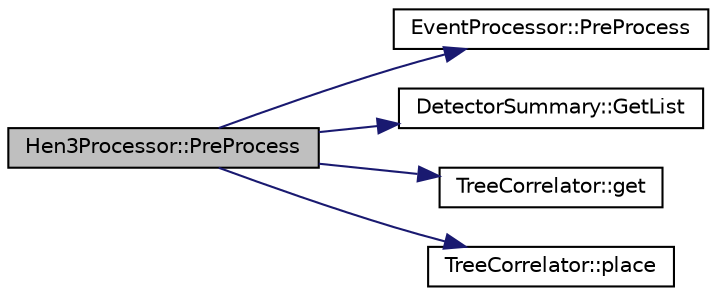 digraph "Hen3Processor::PreProcess"
{
  edge [fontname="Helvetica",fontsize="10",labelfontname="Helvetica",labelfontsize="10"];
  node [fontname="Helvetica",fontsize="10",shape=record];
  rankdir="LR";
  Node1 [label="Hen3Processor::PreProcess",height=0.2,width=0.4,color="black", fillcolor="grey75", style="filled", fontcolor="black"];
  Node1 -> Node2 [color="midnightblue",fontsize="10",style="solid",fontname="Helvetica"];
  Node2 [label="EventProcessor::PreProcess",height=0.2,width=0.4,color="black", fillcolor="white", style="filled",URL="$d6/d65/class_event_processor.html#a472c9d8c540b273ad1ca9a7f380344b6"];
  Node1 -> Node3 [color="midnightblue",fontsize="10",style="solid",fontname="Helvetica"];
  Node3 [label="DetectorSummary::GetList",height=0.2,width=0.4,color="black", fillcolor="white", style="filled",URL="$da/d8d/class_detector_summary.html#ade277162067150739e660ab74cc9082d"];
  Node1 -> Node4 [color="midnightblue",fontsize="10",style="solid",fontname="Helvetica"];
  Node4 [label="TreeCorrelator::get",height=0.2,width=0.4,color="black", fillcolor="white", style="filled",URL="$d3/d2c/class_tree_correlator.html#a4f70fdbb0d6dead4212d8e926ce1755f"];
  Node1 -> Node5 [color="midnightblue",fontsize="10",style="solid",fontname="Helvetica"];
  Node5 [label="TreeCorrelator::place",height=0.2,width=0.4,color="black", fillcolor="white", style="filled",URL="$d3/d2c/class_tree_correlator.html#aadf6cf8c8bedbbde03fb678667c7cb01"];
}
